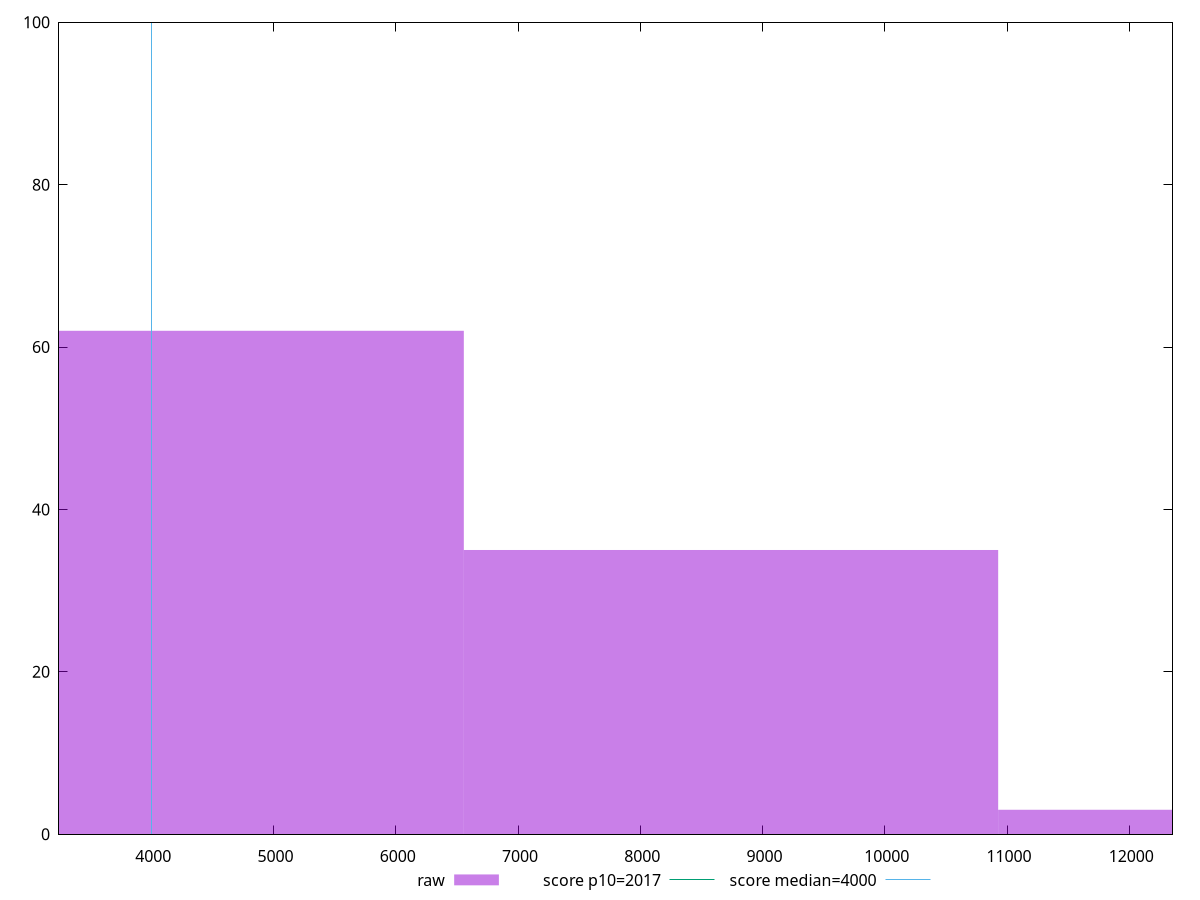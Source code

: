 reset

$raw <<EOF
4370.796455402208 62
8741.592910804417 35
13112.389366206626 3
EOF

set key outside below
set boxwidth 4370.796455402208
set xrange [3244.892000000001:12352.87199999999]
set yrange [0:100]
set trange [0:100]
set style fill transparent solid 0.5 noborder

set parametric
set terminal svg size 640, 490 enhanced background rgb 'white'
set output "report_00015_2021-02-09T16-11-33.973Z/mainthread-work-breakdown/samples/pages+cached/raw/histogram.svg"

plot $raw title "raw" with boxes, \
     2017,t title "score p10=2017", \
     4000,t title "score median=4000"

reset
